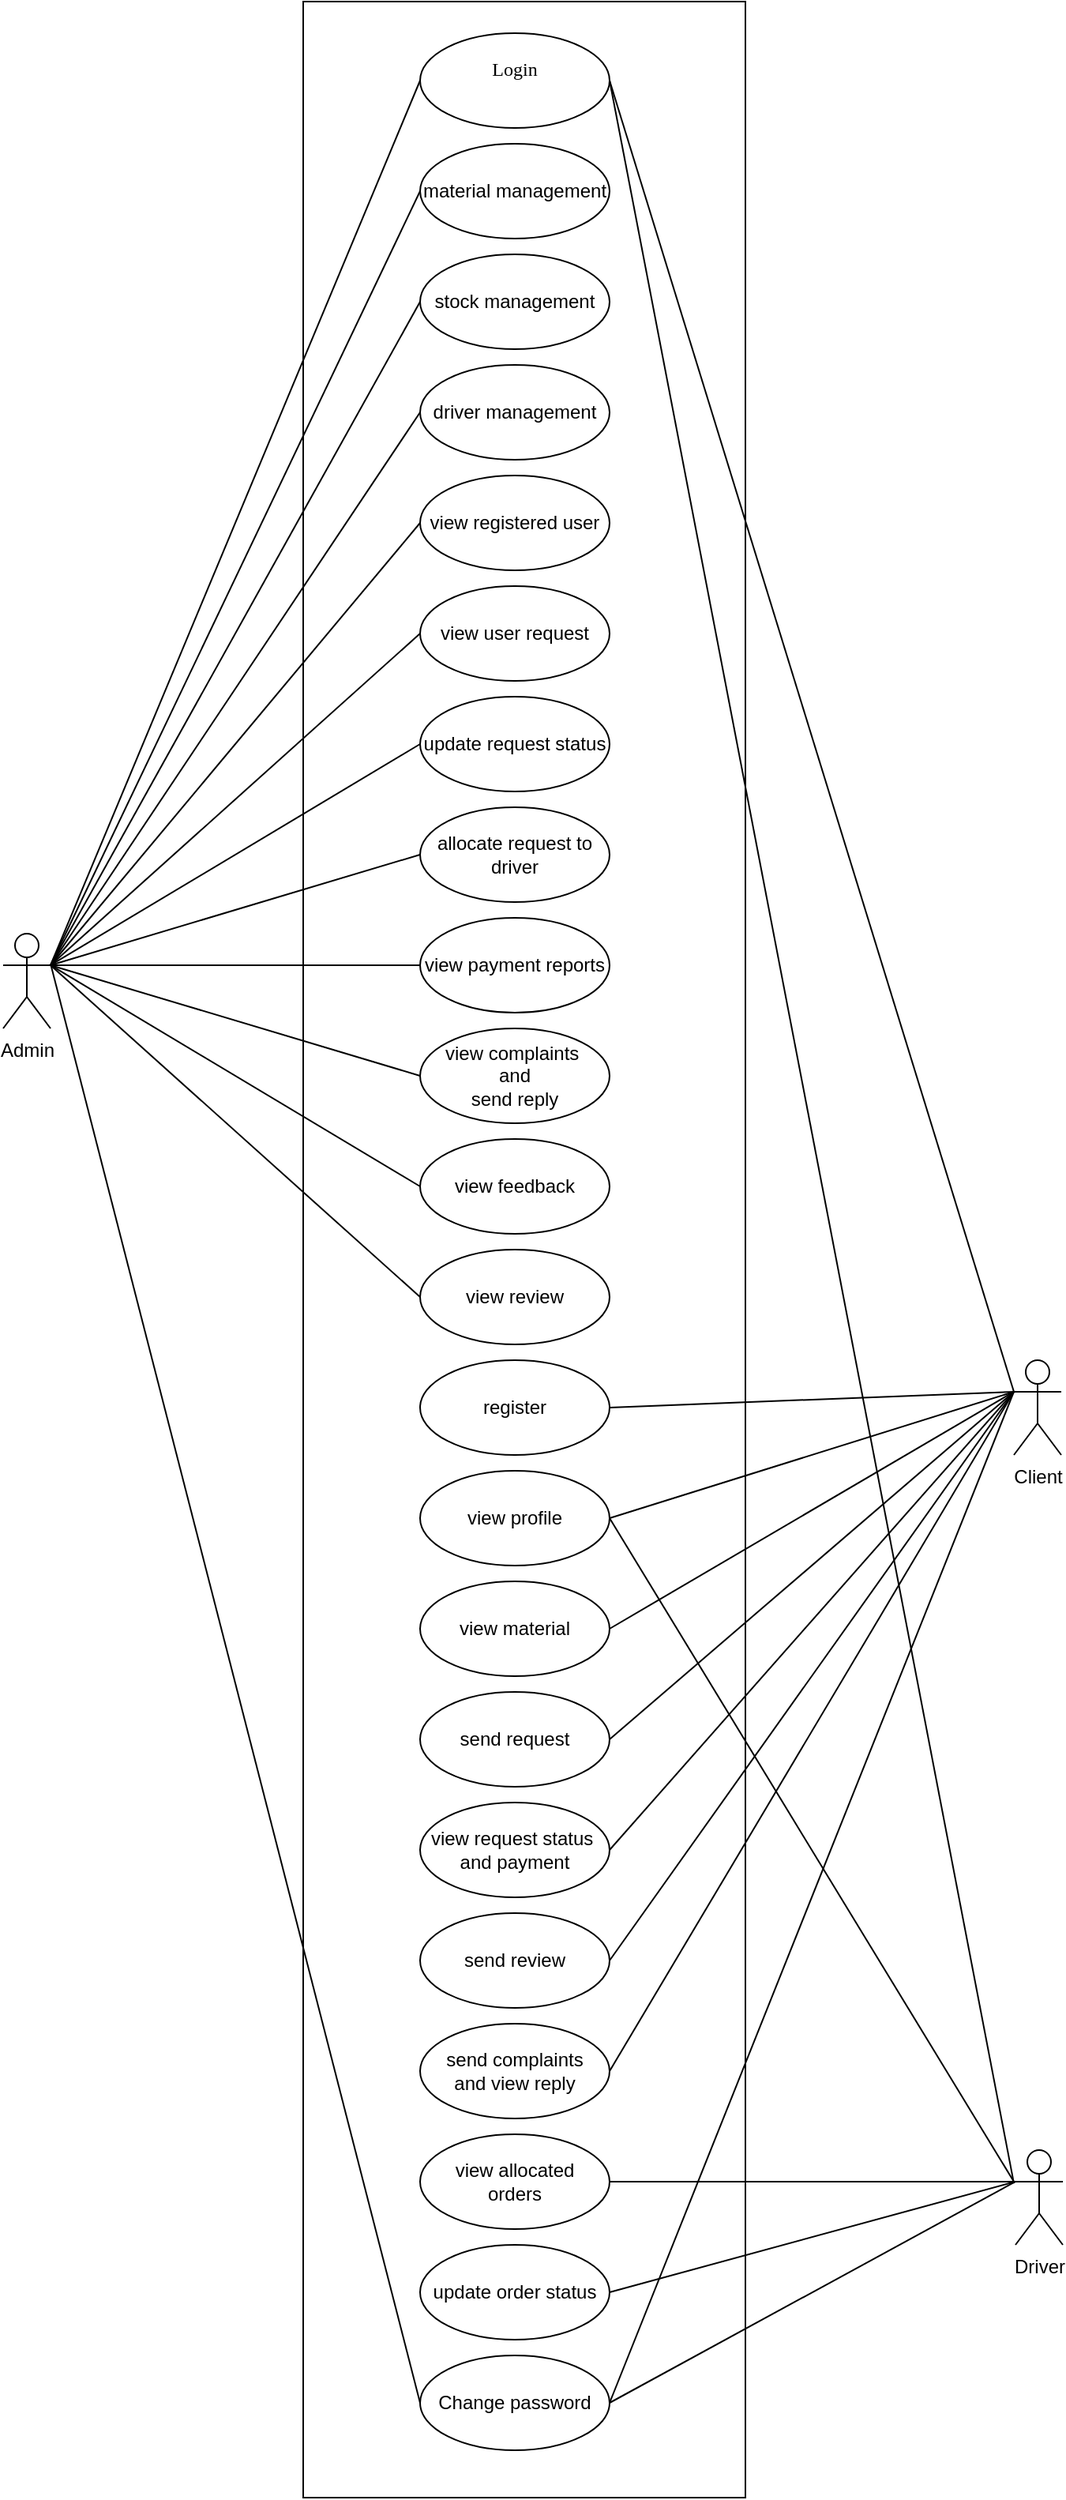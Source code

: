 <mxfile version="24.7.16">
  <diagram name="Page-1" id="8d_hsVVqvFogUVbRHVl7">
    <mxGraphModel dx="882" dy="997" grid="1" gridSize="10" guides="1" tooltips="1" connect="1" arrows="1" fold="1" page="1" pageScale="1" pageWidth="827" pageHeight="1169" math="0" shadow="0">
      <root>
        <mxCell id="0" />
        <mxCell id="1" parent="0" />
        <mxCell id="Sp861o1J_Urvko6aOCPm-1" value="" style="rounded=0;whiteSpace=wrap;html=1;" vertex="1" parent="1">
          <mxGeometry x="280" y="40" width="280" height="1580" as="geometry" />
        </mxCell>
        <mxCell id="Sp861o1J_Urvko6aOCPm-2" value="&lt;p style=&quot;margin: 0px; font-style: normal; font-variant-caps: normal; font-stretch: normal; line-height: normal; font-family: &amp;quot;Times New Roman&amp;quot;; font-size-adjust: none; font-kerning: auto; font-variant-alternates: normal; font-variant-ligatures: normal; font-variant-numeric: normal; font-variant-east-asian: normal; font-variant-position: normal; font-variant-emoji: normal; font-feature-settings: normal; font-optical-sizing: auto; font-variation-settings: normal; -webkit-text-stroke-width: 0px; -webkit-text-stroke-color: rgb(0, 0, 0);&quot;&gt;Login&lt;/p&gt;&lt;div&gt;&lt;br&gt;&lt;/div&gt;" style="ellipse;whiteSpace=wrap;html=1;" vertex="1" parent="1">
          <mxGeometry x="354" y="60" width="120" height="60" as="geometry" />
        </mxCell>
        <mxCell id="Sp861o1J_Urvko6aOCPm-3" value="material management" style="ellipse;whiteSpace=wrap;html=1;" vertex="1" parent="1">
          <mxGeometry x="354" y="130" width="120" height="60" as="geometry" />
        </mxCell>
        <mxCell id="Sp861o1J_Urvko6aOCPm-4" value="stock management" style="ellipse;whiteSpace=wrap;html=1;" vertex="1" parent="1">
          <mxGeometry x="354" y="200" width="120" height="60" as="geometry" />
        </mxCell>
        <mxCell id="Sp861o1J_Urvko6aOCPm-5" value="driver management" style="ellipse;whiteSpace=wrap;html=1;" vertex="1" parent="1">
          <mxGeometry x="354" y="270" width="120" height="60" as="geometry" />
        </mxCell>
        <mxCell id="Sp861o1J_Urvko6aOCPm-6" value="view registered user" style="ellipse;whiteSpace=wrap;html=1;" vertex="1" parent="1">
          <mxGeometry x="354" y="340" width="120" height="60" as="geometry" />
        </mxCell>
        <mxCell id="Sp861o1J_Urvko6aOCPm-7" value="view user request" style="ellipse;whiteSpace=wrap;html=1;" vertex="1" parent="1">
          <mxGeometry x="354" y="410" width="120" height="60" as="geometry" />
        </mxCell>
        <mxCell id="Sp861o1J_Urvko6aOCPm-8" value="update request status" style="ellipse;whiteSpace=wrap;html=1;" vertex="1" parent="1">
          <mxGeometry x="354" y="480" width="120" height="60" as="geometry" />
        </mxCell>
        <mxCell id="Sp861o1J_Urvko6aOCPm-9" value="allocate request to driver" style="ellipse;whiteSpace=wrap;html=1;" vertex="1" parent="1">
          <mxGeometry x="354" y="550" width="120" height="60" as="geometry" />
        </mxCell>
        <mxCell id="Sp861o1J_Urvko6aOCPm-10" value="view payment reports" style="ellipse;whiteSpace=wrap;html=1;" vertex="1" parent="1">
          <mxGeometry x="354" y="620" width="120" height="60" as="geometry" />
        </mxCell>
        <mxCell id="Sp861o1J_Urvko6aOCPm-11" value="view complaints&amp;nbsp;&lt;div&gt;and&lt;/div&gt;&lt;div&gt;send reply&lt;/div&gt;" style="ellipse;whiteSpace=wrap;html=1;" vertex="1" parent="1">
          <mxGeometry x="354" y="690" width="120" height="60" as="geometry" />
        </mxCell>
        <mxCell id="Sp861o1J_Urvko6aOCPm-12" value="view feedback" style="ellipse;whiteSpace=wrap;html=1;" vertex="1" parent="1">
          <mxGeometry x="354" y="760" width="120" height="60" as="geometry" />
        </mxCell>
        <mxCell id="Sp861o1J_Urvko6aOCPm-13" value="view review" style="ellipse;whiteSpace=wrap;html=1;" vertex="1" parent="1">
          <mxGeometry x="354" y="830" width="120" height="60" as="geometry" />
        </mxCell>
        <mxCell id="Sp861o1J_Urvko6aOCPm-14" value="register" style="ellipse;whiteSpace=wrap;html=1;" vertex="1" parent="1">
          <mxGeometry x="354" y="900" width="120" height="60" as="geometry" />
        </mxCell>
        <mxCell id="Sp861o1J_Urvko6aOCPm-15" value="view profile" style="ellipse;whiteSpace=wrap;html=1;" vertex="1" parent="1">
          <mxGeometry x="354" y="970" width="120" height="60" as="geometry" />
        </mxCell>
        <mxCell id="Sp861o1J_Urvko6aOCPm-16" value="view material" style="ellipse;whiteSpace=wrap;html=1;" vertex="1" parent="1">
          <mxGeometry x="354" y="1040" width="120" height="60" as="geometry" />
        </mxCell>
        <mxCell id="Sp861o1J_Urvko6aOCPm-17" value="send request" style="ellipse;whiteSpace=wrap;html=1;" vertex="1" parent="1">
          <mxGeometry x="354" y="1110" width="120" height="60" as="geometry" />
        </mxCell>
        <mxCell id="Sp861o1J_Urvko6aOCPm-18" value="view request status&amp;nbsp;&lt;div&gt;and payment&lt;/div&gt;" style="ellipse;whiteSpace=wrap;html=1;" vertex="1" parent="1">
          <mxGeometry x="354" y="1180" width="120" height="60" as="geometry" />
        </mxCell>
        <mxCell id="Sp861o1J_Urvko6aOCPm-19" value="send review" style="ellipse;whiteSpace=wrap;html=1;" vertex="1" parent="1">
          <mxGeometry x="354" y="1250" width="120" height="60" as="geometry" />
        </mxCell>
        <mxCell id="Sp861o1J_Urvko6aOCPm-20" value="send complaints&lt;div&gt;and view reply&lt;/div&gt;" style="ellipse;whiteSpace=wrap;html=1;" vertex="1" parent="1">
          <mxGeometry x="354" y="1320" width="120" height="60" as="geometry" />
        </mxCell>
        <mxCell id="Sp861o1J_Urvko6aOCPm-21" value="view allocated&lt;div&gt;orders&lt;/div&gt;" style="ellipse;whiteSpace=wrap;html=1;" vertex="1" parent="1">
          <mxGeometry x="354" y="1390" width="120" height="60" as="geometry" />
        </mxCell>
        <mxCell id="Sp861o1J_Urvko6aOCPm-42" value="update order status" style="ellipse;whiteSpace=wrap;html=1;" vertex="1" parent="1">
          <mxGeometry x="354" y="1460" width="120" height="60" as="geometry" />
        </mxCell>
        <mxCell id="Sp861o1J_Urvko6aOCPm-43" value="Admin" style="shape=umlActor;verticalLabelPosition=bottom;verticalAlign=top;html=1;outlineConnect=0;" vertex="1" parent="1">
          <mxGeometry x="90" y="630" width="30" height="60" as="geometry" />
        </mxCell>
        <mxCell id="Sp861o1J_Urvko6aOCPm-44" value="" style="endArrow=none;html=1;rounded=0;entryX=0;entryY=0.5;entryDx=0;entryDy=0;exitX=1;exitY=0.333;exitDx=0;exitDy=0;exitPerimeter=0;" edge="1" parent="1" source="Sp861o1J_Urvko6aOCPm-43" target="Sp861o1J_Urvko6aOCPm-2">
          <mxGeometry width="50" height="50" relative="1" as="geometry">
            <mxPoint x="160" y="360" as="sourcePoint" />
            <mxPoint x="210" y="310" as="targetPoint" />
          </mxGeometry>
        </mxCell>
        <mxCell id="Sp861o1J_Urvko6aOCPm-45" value="" style="endArrow=none;html=1;rounded=0;entryX=0;entryY=0.5;entryDx=0;entryDy=0;" edge="1" parent="1" target="Sp861o1J_Urvko6aOCPm-3">
          <mxGeometry width="50" height="50" relative="1" as="geometry">
            <mxPoint x="120" y="650" as="sourcePoint" />
            <mxPoint x="270" y="490" as="targetPoint" />
          </mxGeometry>
        </mxCell>
        <mxCell id="Sp861o1J_Urvko6aOCPm-46" value="" style="endArrow=none;html=1;rounded=0;entryX=0;entryY=0.5;entryDx=0;entryDy=0;" edge="1" parent="1" target="Sp861o1J_Urvko6aOCPm-4">
          <mxGeometry width="50" height="50" relative="1" as="geometry">
            <mxPoint x="120" y="650" as="sourcePoint" />
            <mxPoint x="330" y="450" as="targetPoint" />
          </mxGeometry>
        </mxCell>
        <mxCell id="Sp861o1J_Urvko6aOCPm-47" value="" style="endArrow=none;html=1;rounded=0;entryX=0;entryY=0.5;entryDx=0;entryDy=0;exitX=1;exitY=0.333;exitDx=0;exitDy=0;exitPerimeter=0;" edge="1" parent="1" source="Sp861o1J_Urvko6aOCPm-43" target="Sp861o1J_Urvko6aOCPm-5">
          <mxGeometry width="50" height="50" relative="1" as="geometry">
            <mxPoint x="280" y="500" as="sourcePoint" />
            <mxPoint x="330" y="450" as="targetPoint" />
          </mxGeometry>
        </mxCell>
        <mxCell id="Sp861o1J_Urvko6aOCPm-48" value="" style="endArrow=none;html=1;rounded=0;entryX=0;entryY=0.5;entryDx=0;entryDy=0;" edge="1" parent="1" target="Sp861o1J_Urvko6aOCPm-6">
          <mxGeometry width="50" height="50" relative="1" as="geometry">
            <mxPoint x="120" y="650" as="sourcePoint" />
            <mxPoint x="270" y="570" as="targetPoint" />
          </mxGeometry>
        </mxCell>
        <mxCell id="Sp861o1J_Urvko6aOCPm-49" value="" style="endArrow=none;html=1;rounded=0;entryX=0;entryY=0.5;entryDx=0;entryDy=0;" edge="1" parent="1" target="Sp861o1J_Urvko6aOCPm-7">
          <mxGeometry width="50" height="50" relative="1" as="geometry">
            <mxPoint x="120" y="650" as="sourcePoint" />
            <mxPoint x="330" y="520" as="targetPoint" />
          </mxGeometry>
        </mxCell>
        <mxCell id="Sp861o1J_Urvko6aOCPm-50" value="" style="endArrow=none;html=1;rounded=0;entryX=0;entryY=0.5;entryDx=0;entryDy=0;exitX=1;exitY=0.333;exitDx=0;exitDy=0;exitPerimeter=0;" edge="1" parent="1" source="Sp861o1J_Urvko6aOCPm-43" target="Sp861o1J_Urvko6aOCPm-8">
          <mxGeometry width="50" height="50" relative="1" as="geometry">
            <mxPoint x="280" y="570" as="sourcePoint" />
            <mxPoint x="330" y="520" as="targetPoint" />
          </mxGeometry>
        </mxCell>
        <mxCell id="Sp861o1J_Urvko6aOCPm-51" value="" style="endArrow=none;html=1;rounded=0;entryX=0;entryY=0.5;entryDx=0;entryDy=0;exitX=1;exitY=0.333;exitDx=0;exitDy=0;exitPerimeter=0;" edge="1" parent="1" source="Sp861o1J_Urvko6aOCPm-43" target="Sp861o1J_Urvko6aOCPm-9">
          <mxGeometry width="50" height="50" relative="1" as="geometry">
            <mxPoint x="210" y="680" as="sourcePoint" />
            <mxPoint x="260" y="630" as="targetPoint" />
          </mxGeometry>
        </mxCell>
        <mxCell id="Sp861o1J_Urvko6aOCPm-52" value="" style="endArrow=none;html=1;rounded=0;entryX=0;entryY=0.5;entryDx=0;entryDy=0;exitX=1;exitY=0.333;exitDx=0;exitDy=0;exitPerimeter=0;" edge="1" parent="1" source="Sp861o1J_Urvko6aOCPm-43" target="Sp861o1J_Urvko6aOCPm-10">
          <mxGeometry width="50" height="50" relative="1" as="geometry">
            <mxPoint x="200" y="710" as="sourcePoint" />
            <mxPoint x="250" y="660" as="targetPoint" />
          </mxGeometry>
        </mxCell>
        <mxCell id="Sp861o1J_Urvko6aOCPm-53" value="" style="endArrow=none;html=1;rounded=0;entryX=0;entryY=0.5;entryDx=0;entryDy=0;exitX=1;exitY=0.333;exitDx=0;exitDy=0;exitPerimeter=0;" edge="1" parent="1" source="Sp861o1J_Urvko6aOCPm-43" target="Sp861o1J_Urvko6aOCPm-11">
          <mxGeometry width="50" height="50" relative="1" as="geometry">
            <mxPoint x="180" y="745" as="sourcePoint" />
            <mxPoint x="230" y="695" as="targetPoint" />
          </mxGeometry>
        </mxCell>
        <mxCell id="Sp861o1J_Urvko6aOCPm-54" value="" style="endArrow=none;html=1;rounded=0;entryX=0;entryY=0.5;entryDx=0;entryDy=0;exitX=1;exitY=0.333;exitDx=0;exitDy=0;exitPerimeter=0;" edge="1" parent="1" source="Sp861o1J_Urvko6aOCPm-43" target="Sp861o1J_Urvko6aOCPm-12">
          <mxGeometry width="50" height="50" relative="1" as="geometry">
            <mxPoint x="160" y="750" as="sourcePoint" />
            <mxPoint x="210" y="700" as="targetPoint" />
          </mxGeometry>
        </mxCell>
        <mxCell id="Sp861o1J_Urvko6aOCPm-55" value="" style="endArrow=none;html=1;rounded=0;entryX=0;entryY=0.5;entryDx=0;entryDy=0;" edge="1" parent="1" target="Sp861o1J_Urvko6aOCPm-13">
          <mxGeometry width="50" height="50" relative="1" as="geometry">
            <mxPoint x="120" y="650" as="sourcePoint" />
            <mxPoint x="190" y="740" as="targetPoint" />
          </mxGeometry>
        </mxCell>
        <mxCell id="Sp861o1J_Urvko6aOCPm-56" value="Change password" style="ellipse;whiteSpace=wrap;html=1;" vertex="1" parent="1">
          <mxGeometry x="354" y="1530" width="120" height="60" as="geometry" />
        </mxCell>
        <mxCell id="Sp861o1J_Urvko6aOCPm-57" value="" style="endArrow=none;html=1;rounded=0;entryX=0;entryY=0.5;entryDx=0;entryDy=0;" edge="1" parent="1" target="Sp861o1J_Urvko6aOCPm-56">
          <mxGeometry width="50" height="50" relative="1" as="geometry">
            <mxPoint x="120" y="649" as="sourcePoint" />
            <mxPoint x="330" y="1290" as="targetPoint" />
          </mxGeometry>
        </mxCell>
        <mxCell id="Sp861o1J_Urvko6aOCPm-58" value="Client" style="shape=umlActor;verticalLabelPosition=bottom;verticalAlign=top;html=1;outlineConnect=0;" vertex="1" parent="1">
          <mxGeometry x="730" y="900" width="30" height="60" as="geometry" />
        </mxCell>
        <mxCell id="Sp861o1J_Urvko6aOCPm-62" value="" style="endArrow=none;html=1;rounded=0;exitX=1;exitY=0.5;exitDx=0;exitDy=0;entryX=0;entryY=0.333;entryDx=0;entryDy=0;entryPerimeter=0;" edge="1" parent="1" source="Sp861o1J_Urvko6aOCPm-2" target="Sp861o1J_Urvko6aOCPm-58">
          <mxGeometry width="50" height="50" relative="1" as="geometry">
            <mxPoint x="640" y="270" as="sourcePoint" />
            <mxPoint x="690" y="220" as="targetPoint" />
          </mxGeometry>
        </mxCell>
        <mxCell id="Sp861o1J_Urvko6aOCPm-63" value="" style="endArrow=none;html=1;rounded=0;exitX=1;exitY=0.5;exitDx=0;exitDy=0;entryX=0;entryY=0.333;entryDx=0;entryDy=0;entryPerimeter=0;" edge="1" parent="1" source="Sp861o1J_Urvko6aOCPm-14" target="Sp861o1J_Urvko6aOCPm-58">
          <mxGeometry width="50" height="50" relative="1" as="geometry">
            <mxPoint x="600" y="960" as="sourcePoint" />
            <mxPoint x="650" y="910" as="targetPoint" />
          </mxGeometry>
        </mxCell>
        <mxCell id="Sp861o1J_Urvko6aOCPm-64" value="" style="endArrow=none;html=1;rounded=0;exitX=1;exitY=0.5;exitDx=0;exitDy=0;entryX=0;entryY=0.333;entryDx=0;entryDy=0;entryPerimeter=0;" edge="1" parent="1" source="Sp861o1J_Urvko6aOCPm-15" target="Sp861o1J_Urvko6aOCPm-58">
          <mxGeometry width="50" height="50" relative="1" as="geometry">
            <mxPoint x="590" y="850" as="sourcePoint" />
            <mxPoint x="640" y="800" as="targetPoint" />
          </mxGeometry>
        </mxCell>
        <mxCell id="Sp861o1J_Urvko6aOCPm-65" value="" style="endArrow=none;html=1;rounded=0;exitX=1;exitY=0.5;exitDx=0;exitDy=0;entryX=0;entryY=0.333;entryDx=0;entryDy=0;entryPerimeter=0;" edge="1" parent="1" source="Sp861o1J_Urvko6aOCPm-16" target="Sp861o1J_Urvko6aOCPm-58">
          <mxGeometry width="50" height="50" relative="1" as="geometry">
            <mxPoint x="590" y="1140" as="sourcePoint" />
            <mxPoint x="640" y="1090" as="targetPoint" />
          </mxGeometry>
        </mxCell>
        <mxCell id="Sp861o1J_Urvko6aOCPm-66" value="" style="endArrow=none;html=1;rounded=0;exitX=1;exitY=0.5;exitDx=0;exitDy=0;" edge="1" parent="1" source="Sp861o1J_Urvko6aOCPm-17">
          <mxGeometry width="50" height="50" relative="1" as="geometry">
            <mxPoint x="590" y="1140" as="sourcePoint" />
            <mxPoint x="730" y="920" as="targetPoint" />
          </mxGeometry>
        </mxCell>
        <mxCell id="Sp861o1J_Urvko6aOCPm-67" value="" style="endArrow=none;html=1;rounded=0;exitX=1;exitY=0.5;exitDx=0;exitDy=0;entryX=0;entryY=0.333;entryDx=0;entryDy=0;entryPerimeter=0;" edge="1" parent="1" source="Sp861o1J_Urvko6aOCPm-18" target="Sp861o1J_Urvko6aOCPm-58">
          <mxGeometry width="50" height="50" relative="1" as="geometry">
            <mxPoint x="590" y="1210" as="sourcePoint" />
            <mxPoint x="640" y="1160" as="targetPoint" />
          </mxGeometry>
        </mxCell>
        <mxCell id="Sp861o1J_Urvko6aOCPm-68" value="" style="endArrow=none;html=1;rounded=0;exitX=1;exitY=0.5;exitDx=0;exitDy=0;" edge="1" parent="1" source="Sp861o1J_Urvko6aOCPm-19">
          <mxGeometry width="50" height="50" relative="1" as="geometry">
            <mxPoint x="590" y="1210" as="sourcePoint" />
            <mxPoint x="730" y="920" as="targetPoint" />
          </mxGeometry>
        </mxCell>
        <mxCell id="Sp861o1J_Urvko6aOCPm-69" value="" style="endArrow=none;html=1;rounded=0;exitX=1;exitY=0.5;exitDx=0;exitDy=0;" edge="1" parent="1" source="Sp861o1J_Urvko6aOCPm-20">
          <mxGeometry width="50" height="50" relative="1" as="geometry">
            <mxPoint x="590" y="1270" as="sourcePoint" />
            <mxPoint x="730" y="920" as="targetPoint" />
          </mxGeometry>
        </mxCell>
        <mxCell id="Sp861o1J_Urvko6aOCPm-70" value="" style="endArrow=none;html=1;rounded=0;exitX=1;exitY=0.5;exitDx=0;exitDy=0;" edge="1" parent="1" source="Sp861o1J_Urvko6aOCPm-56">
          <mxGeometry width="50" height="50" relative="1" as="geometry">
            <mxPoint x="590" y="1270" as="sourcePoint" />
            <mxPoint x="730" y="920" as="targetPoint" />
          </mxGeometry>
        </mxCell>
        <mxCell id="Sp861o1J_Urvko6aOCPm-71" value="Driver" style="shape=umlActor;verticalLabelPosition=bottom;verticalAlign=top;html=1;outlineConnect=0;" vertex="1" parent="1">
          <mxGeometry x="731" y="1400" width="30" height="60" as="geometry" />
        </mxCell>
        <mxCell id="Sp861o1J_Urvko6aOCPm-72" value="" style="endArrow=none;html=1;rounded=0;exitX=1;exitY=0.5;exitDx=0;exitDy=0;entryX=0;entryY=0.333;entryDx=0;entryDy=0;entryPerimeter=0;" edge="1" parent="1" source="Sp861o1J_Urvko6aOCPm-56" target="Sp861o1J_Urvko6aOCPm-71">
          <mxGeometry width="50" height="50" relative="1" as="geometry">
            <mxPoint x="570" y="1230" as="sourcePoint" />
            <mxPoint x="620" y="1180" as="targetPoint" />
          </mxGeometry>
        </mxCell>
        <mxCell id="Sp861o1J_Urvko6aOCPm-73" value="" style="endArrow=none;html=1;rounded=0;exitX=1;exitY=0.5;exitDx=0;exitDy=0;entryX=0;entryY=0.333;entryDx=0;entryDy=0;entryPerimeter=0;" edge="1" parent="1" source="Sp861o1J_Urvko6aOCPm-42" target="Sp861o1J_Urvko6aOCPm-71">
          <mxGeometry width="50" height="50" relative="1" as="geometry">
            <mxPoint x="570" y="1230" as="sourcePoint" />
            <mxPoint x="620" y="1180" as="targetPoint" />
          </mxGeometry>
        </mxCell>
        <mxCell id="Sp861o1J_Urvko6aOCPm-74" value="" style="endArrow=none;html=1;rounded=0;exitX=1;exitY=0.5;exitDx=0;exitDy=0;" edge="1" parent="1" source="Sp861o1J_Urvko6aOCPm-21">
          <mxGeometry width="50" height="50" relative="1" as="geometry">
            <mxPoint x="570" y="1230" as="sourcePoint" />
            <mxPoint x="730" y="1420" as="targetPoint" />
          </mxGeometry>
        </mxCell>
        <mxCell id="Sp861o1J_Urvko6aOCPm-75" value="" style="endArrow=none;html=1;rounded=0;exitX=1;exitY=0.5;exitDx=0;exitDy=0;" edge="1" parent="1" source="Sp861o1J_Urvko6aOCPm-15">
          <mxGeometry width="50" height="50" relative="1" as="geometry">
            <mxPoint x="570" y="1230" as="sourcePoint" />
            <mxPoint x="730" y="1420" as="targetPoint" />
          </mxGeometry>
        </mxCell>
        <mxCell id="Sp861o1J_Urvko6aOCPm-79" value="" style="endArrow=none;html=1;rounded=0;exitX=1;exitY=0.5;exitDx=0;exitDy=0;" edge="1" parent="1" source="Sp861o1J_Urvko6aOCPm-2">
          <mxGeometry width="50" height="50" relative="1" as="geometry">
            <mxPoint x="570" y="650" as="sourcePoint" />
            <mxPoint x="730" y="1421.053" as="targetPoint" />
          </mxGeometry>
        </mxCell>
      </root>
    </mxGraphModel>
  </diagram>
</mxfile>
